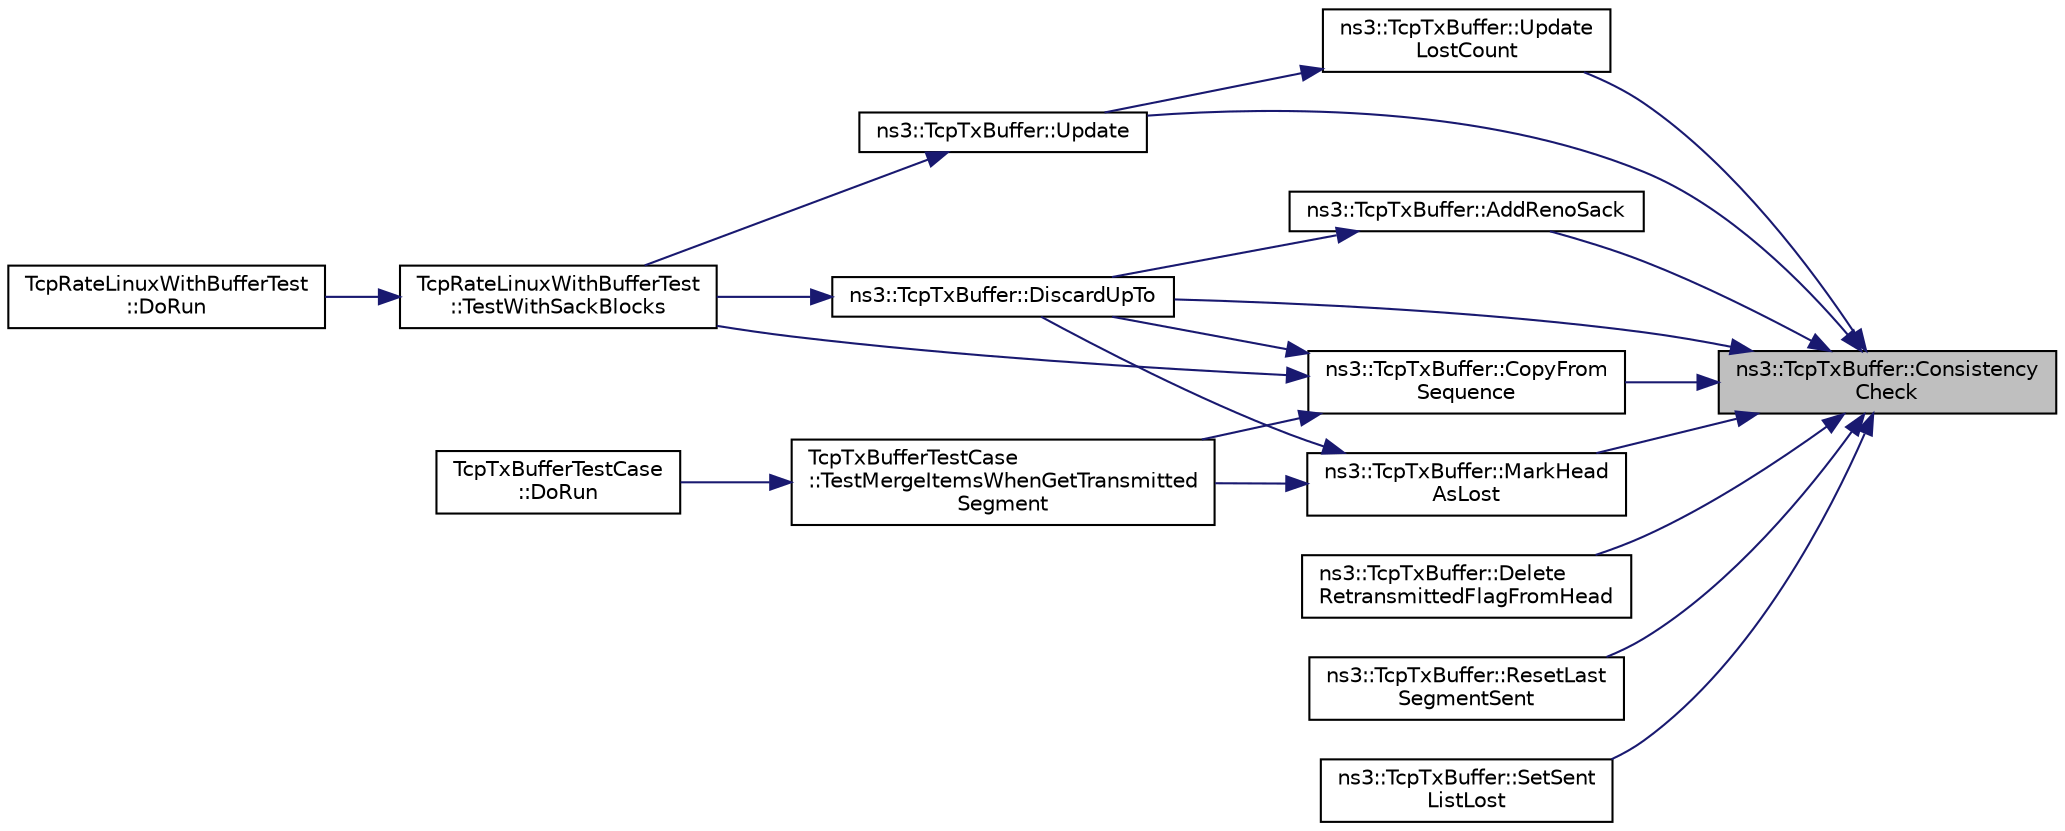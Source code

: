 digraph "ns3::TcpTxBuffer::ConsistencyCheck"
{
 // LATEX_PDF_SIZE
  edge [fontname="Helvetica",fontsize="10",labelfontname="Helvetica",labelfontsize="10"];
  node [fontname="Helvetica",fontsize="10",shape=record];
  rankdir="RL";
  Node1 [label="ns3::TcpTxBuffer::Consistency\lCheck",height=0.2,width=0.4,color="black", fillcolor="grey75", style="filled", fontcolor="black",tooltip="Check if the values of sacked, lost, retrans, are in sync with the sent list."];
  Node1 -> Node2 [dir="back",color="midnightblue",fontsize="10",style="solid",fontname="Helvetica"];
  Node2 [label="ns3::TcpTxBuffer::AddRenoSack",height=0.2,width=0.4,color="black", fillcolor="white", style="filled",URL="$classns3_1_1_tcp_tx_buffer.html#a8cdafac79938c8dd8abcfa8011b5f6d4",tooltip="Emulate SACKs for SACKless connection: account for a new dupack."];
  Node2 -> Node3 [dir="back",color="midnightblue",fontsize="10",style="solid",fontname="Helvetica"];
  Node3 [label="ns3::TcpTxBuffer::DiscardUpTo",height=0.2,width=0.4,color="black", fillcolor="white", style="filled",URL="$classns3_1_1_tcp_tx_buffer.html#abc21a693005857d1f2185a32fc490d29",tooltip="Discard data up to but not including this sequence number."];
  Node3 -> Node4 [dir="back",color="midnightblue",fontsize="10",style="solid",fontname="Helvetica"];
  Node4 [label="TcpRateLinuxWithBufferTest\l::TestWithSackBlocks",height=0.2,width=0.4,color="black", fillcolor="white", style="filled",URL="$class_tcp_rate_linux_with_buffer_test.html#ab14d877f5f6c3c8f1e5715a41104585f",tooltip="Test with arbitary SACK scenario."];
  Node4 -> Node5 [dir="back",color="midnightblue",fontsize="10",style="solid",fontname="Helvetica"];
  Node5 [label="TcpRateLinuxWithBufferTest\l::DoRun",height=0.2,width=0.4,color="black", fillcolor="white", style="filled",URL="$class_tcp_rate_linux_with_buffer_test.html#a3b5486d4efb798fb5847e46d61131664",tooltip="Implementation to actually run this TestCase."];
  Node1 -> Node6 [dir="back",color="midnightblue",fontsize="10",style="solid",fontname="Helvetica"];
  Node6 [label="ns3::TcpTxBuffer::CopyFrom\lSequence",height=0.2,width=0.4,color="black", fillcolor="white", style="filled",URL="$classns3_1_1_tcp_tx_buffer.html#a7b376f6a4ccc3b43a2d038e8282fbf01",tooltip="Copy data from the range [seq, seq+numBytes) into a packet."];
  Node6 -> Node3 [dir="back",color="midnightblue",fontsize="10",style="solid",fontname="Helvetica"];
  Node6 -> Node7 [dir="back",color="midnightblue",fontsize="10",style="solid",fontname="Helvetica"];
  Node7 [label="TcpTxBufferTestCase\l::TestMergeItemsWhenGetTransmitted\lSegment",height=0.2,width=0.4,color="black", fillcolor="white", style="filled",URL="$class_tcp_tx_buffer_test_case.html#a14fcf71a938418d4d075a3e704a16e44",tooltip="Test the logic of merging items in GetTransmittedSegment() which is triggered by CopyFromSequence()"];
  Node7 -> Node8 [dir="back",color="midnightblue",fontsize="10",style="solid",fontname="Helvetica"];
  Node8 [label="TcpTxBufferTestCase\l::DoRun",height=0.2,width=0.4,color="black", fillcolor="white", style="filled",URL="$class_tcp_tx_buffer_test_case.html#a004312af9ed95478a651632f8e5a7181",tooltip="Implementation to actually run this TestCase."];
  Node6 -> Node4 [dir="back",color="midnightblue",fontsize="10",style="solid",fontname="Helvetica"];
  Node1 -> Node9 [dir="back",color="midnightblue",fontsize="10",style="solid",fontname="Helvetica"];
  Node9 [label="ns3::TcpTxBuffer::Delete\lRetransmittedFlagFromHead",height=0.2,width=0.4,color="black", fillcolor="white", style="filled",URL="$classns3_1_1_tcp_tx_buffer.html#acf6696197e54af203933e69a7e3a4f01",tooltip="DeleteRetransmittedFlagFromHead."];
  Node1 -> Node3 [dir="back",color="midnightblue",fontsize="10",style="solid",fontname="Helvetica"];
  Node1 -> Node10 [dir="back",color="midnightblue",fontsize="10",style="solid",fontname="Helvetica"];
  Node10 [label="ns3::TcpTxBuffer::MarkHead\lAsLost",height=0.2,width=0.4,color="black", fillcolor="white", style="filled",URL="$classns3_1_1_tcp_tx_buffer.html#a9c84073be0f146fa841f82ac7a55def5",tooltip="Mark the head of the sent list as lost."];
  Node10 -> Node3 [dir="back",color="midnightblue",fontsize="10",style="solid",fontname="Helvetica"];
  Node10 -> Node7 [dir="back",color="midnightblue",fontsize="10",style="solid",fontname="Helvetica"];
  Node1 -> Node11 [dir="back",color="midnightblue",fontsize="10",style="solid",fontname="Helvetica"];
  Node11 [label="ns3::TcpTxBuffer::ResetLast\lSegmentSent",height=0.2,width=0.4,color="black", fillcolor="white", style="filled",URL="$classns3_1_1_tcp_tx_buffer.html#a61f519ff65cbadfb81099f866f1722f0",tooltip="Take the last segment sent and put it back into the un-sent list (at the beginning)"];
  Node1 -> Node12 [dir="back",color="midnightblue",fontsize="10",style="solid",fontname="Helvetica"];
  Node12 [label="ns3::TcpTxBuffer::SetSent\lListLost",height=0.2,width=0.4,color="black", fillcolor="white", style="filled",URL="$classns3_1_1_tcp_tx_buffer.html#ab41595f999596a33725cf137d643d906",tooltip="Set the entire sent list as lost (typically after an RTO)"];
  Node1 -> Node13 [dir="back",color="midnightblue",fontsize="10",style="solid",fontname="Helvetica"];
  Node13 [label="ns3::TcpTxBuffer::Update",height=0.2,width=0.4,color="black", fillcolor="white", style="filled",URL="$classns3_1_1_tcp_tx_buffer.html#a831b7bfcb9d88d4c71b36c122c32bfa8",tooltip="Update the scoreboard."];
  Node13 -> Node4 [dir="back",color="midnightblue",fontsize="10",style="solid",fontname="Helvetica"];
  Node1 -> Node14 [dir="back",color="midnightblue",fontsize="10",style="solid",fontname="Helvetica"];
  Node14 [label="ns3::TcpTxBuffer::Update\lLostCount",height=0.2,width=0.4,color="black", fillcolor="white", style="filled",URL="$classns3_1_1_tcp_tx_buffer.html#aa1bc23384777b1aa310a40a33f9c26df",tooltip="Update the lost count."];
  Node14 -> Node13 [dir="back",color="midnightblue",fontsize="10",style="solid",fontname="Helvetica"];
}
